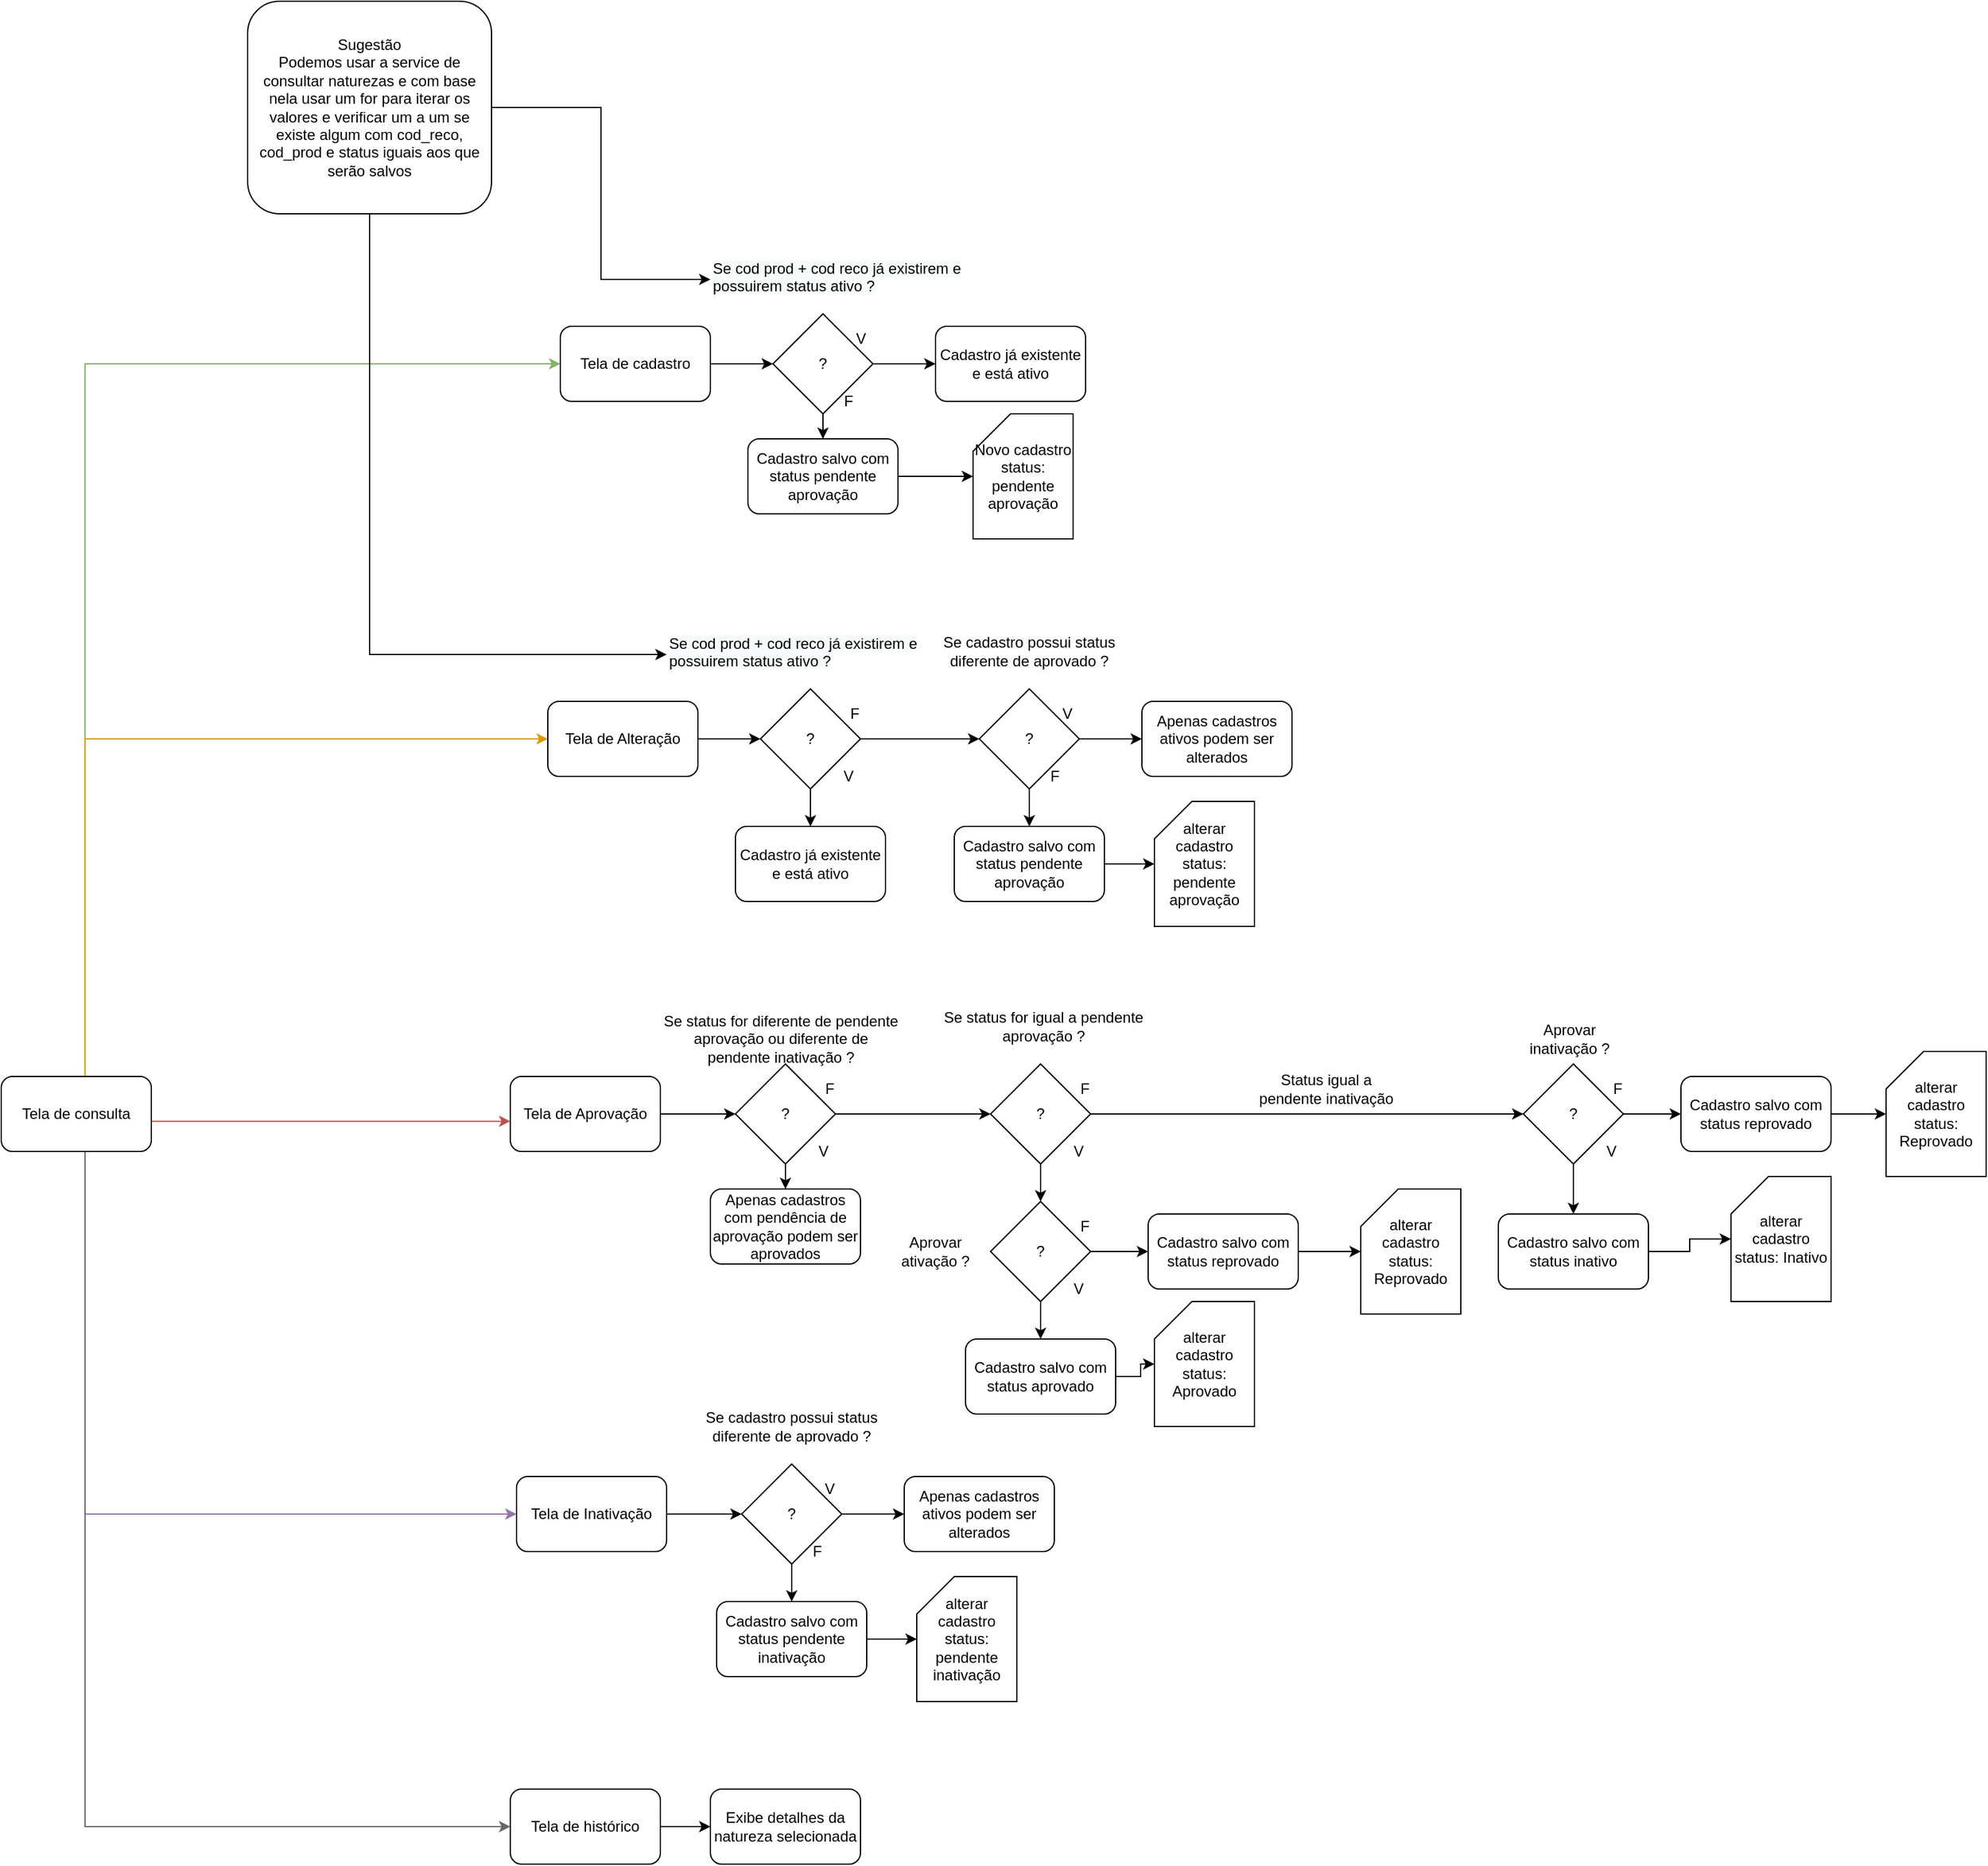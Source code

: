 <mxfile version="13.5.5" type="github"><diagram id="8pjm_fv4GGfLoKTlDFUK" name="Page-1"><mxGraphModel dx="1422" dy="1944" grid="1" gridSize="10" guides="1" tooltips="1" connect="1" arrows="1" fold="1" page="1" pageScale="1" pageWidth="827" pageHeight="1169" math="0" shadow="0"><root><mxCell id="0"/><mxCell id="1" parent="0"/><mxCell id="yQRqB7fdu-06s8Ynn3Qy-7" style="edgeStyle=orthogonalEdgeStyle;rounded=0;orthogonalLoop=1;jettySize=auto;html=1;entryX=0;entryY=0.5;entryDx=0;entryDy=0;fillColor=#d5e8d4;strokeColor=#82b366;" edge="1" parent="1" source="yQRqB7fdu-06s8Ynn3Qy-1" target="yQRqB7fdu-06s8Ynn3Qy-6"><mxGeometry relative="1" as="geometry"><Array as="points"><mxPoint x="320" y="-240"/></Array></mxGeometry></mxCell><mxCell id="yQRqB7fdu-06s8Ynn3Qy-26" style="edgeStyle=orthogonalEdgeStyle;rounded=0;orthogonalLoop=1;jettySize=auto;html=1;entryX=0;entryY=0.5;entryDx=0;entryDy=0;fillColor=#ffe6cc;strokeColor=#d79b00;" edge="1" parent="1" source="yQRqB7fdu-06s8Ynn3Qy-1" target="yQRqB7fdu-06s8Ynn3Qy-5"><mxGeometry relative="1" as="geometry"><Array as="points"><mxPoint x="320" y="60"/></Array></mxGeometry></mxCell><mxCell id="yQRqB7fdu-06s8Ynn3Qy-43" style="edgeStyle=orthogonalEdgeStyle;rounded=0;orthogonalLoop=1;jettySize=auto;html=1;entryX=0;entryY=0.597;entryDx=0;entryDy=0;entryPerimeter=0;fillColor=#f8cecc;strokeColor=#b85450;" edge="1" parent="1" source="yQRqB7fdu-06s8Ynn3Qy-1" target="yQRqB7fdu-06s8Ynn3Qy-4"><mxGeometry relative="1" as="geometry"><Array as="points"><mxPoint x="320" y="366"/></Array></mxGeometry></mxCell><mxCell id="yQRqB7fdu-06s8Ynn3Qy-89" style="edgeStyle=orthogonalEdgeStyle;rounded=0;orthogonalLoop=1;jettySize=auto;html=1;entryX=0;entryY=0.5;entryDx=0;entryDy=0;fillColor=#e1d5e7;strokeColor=#9673a6;" edge="1" parent="1" source="yQRqB7fdu-06s8Ynn3Qy-1" target="yQRqB7fdu-06s8Ynn3Qy-3"><mxGeometry relative="1" as="geometry"><Array as="points"><mxPoint x="320" y="680"/></Array></mxGeometry></mxCell><mxCell id="yQRqB7fdu-06s8Ynn3Qy-110" style="edgeStyle=orthogonalEdgeStyle;rounded=0;orthogonalLoop=1;jettySize=auto;html=1;entryX=0;entryY=0.5;entryDx=0;entryDy=0;fillColor=#f5f5f5;strokeColor=#666666;" edge="1" parent="1" source="yQRqB7fdu-06s8Ynn3Qy-1" target="yQRqB7fdu-06s8Ynn3Qy-2"><mxGeometry relative="1" as="geometry"><Array as="points"><mxPoint x="320" y="930"/></Array></mxGeometry></mxCell><mxCell id="yQRqB7fdu-06s8Ynn3Qy-1" value="Tela de consulta" style="rounded=1;whiteSpace=wrap;html=1;" vertex="1" parent="1"><mxGeometry x="253" y="330" width="120" height="60" as="geometry"/></mxCell><mxCell id="yQRqB7fdu-06s8Ynn3Qy-112" style="edgeStyle=orthogonalEdgeStyle;rounded=0;orthogonalLoop=1;jettySize=auto;html=1;" edge="1" parent="1" source="yQRqB7fdu-06s8Ynn3Qy-2" target="yQRqB7fdu-06s8Ynn3Qy-111"><mxGeometry relative="1" as="geometry"/></mxCell><mxCell id="yQRqB7fdu-06s8Ynn3Qy-2" value="Tela de histórico" style="rounded=1;whiteSpace=wrap;html=1;" vertex="1" parent="1"><mxGeometry x="660" y="900" width="120" height="60" as="geometry"/></mxCell><mxCell id="yQRqB7fdu-06s8Ynn3Qy-109" style="edgeStyle=orthogonalEdgeStyle;rounded=0;orthogonalLoop=1;jettySize=auto;html=1;entryX=0;entryY=0.5;entryDx=0;entryDy=0;" edge="1" parent="1" source="yQRqB7fdu-06s8Ynn3Qy-3" target="yQRqB7fdu-06s8Ynn3Qy-100"><mxGeometry relative="1" as="geometry"/></mxCell><mxCell id="yQRqB7fdu-06s8Ynn3Qy-3" value="Tela de Inativação" style="rounded=1;whiteSpace=wrap;html=1;" vertex="1" parent="1"><mxGeometry x="665" y="650" width="120" height="60" as="geometry"/></mxCell><mxCell id="yQRqB7fdu-06s8Ynn3Qy-47" style="edgeStyle=orthogonalEdgeStyle;rounded=0;orthogonalLoop=1;jettySize=auto;html=1;" edge="1" parent="1" source="yQRqB7fdu-06s8Ynn3Qy-4" target="yQRqB7fdu-06s8Ynn3Qy-44"><mxGeometry relative="1" as="geometry"/></mxCell><mxCell id="yQRqB7fdu-06s8Ynn3Qy-4" value="Tela de Aprovação" style="rounded=1;whiteSpace=wrap;html=1;" vertex="1" parent="1"><mxGeometry x="660" y="330" width="120" height="60" as="geometry"/></mxCell><mxCell id="yQRqB7fdu-06s8Ynn3Qy-25" style="edgeStyle=orthogonalEdgeStyle;rounded=0;orthogonalLoop=1;jettySize=auto;html=1;" edge="1" parent="1" source="yQRqB7fdu-06s8Ynn3Qy-5" target="yQRqB7fdu-06s8Ynn3Qy-20"><mxGeometry relative="1" as="geometry"/></mxCell><mxCell id="yQRqB7fdu-06s8Ynn3Qy-5" value="Tela de Alteração" style="rounded=1;whiteSpace=wrap;html=1;" vertex="1" parent="1"><mxGeometry x="690" y="30" width="120" height="60" as="geometry"/></mxCell><mxCell id="yQRqB7fdu-06s8Ynn3Qy-12" style="edgeStyle=orthogonalEdgeStyle;rounded=0;orthogonalLoop=1;jettySize=auto;html=1;" edge="1" parent="1" source="yQRqB7fdu-06s8Ynn3Qy-6" target="yQRqB7fdu-06s8Ynn3Qy-9"><mxGeometry relative="1" as="geometry"/></mxCell><mxCell id="yQRqB7fdu-06s8Ynn3Qy-6" value="Tela de cadastro" style="rounded=1;whiteSpace=wrap;html=1;" vertex="1" parent="1"><mxGeometry x="700" y="-270" width="120" height="60" as="geometry"/></mxCell><mxCell id="yQRqB7fdu-06s8Ynn3Qy-13" style="edgeStyle=orthogonalEdgeStyle;rounded=0;orthogonalLoop=1;jettySize=auto;html=1;" edge="1" parent="1" source="yQRqB7fdu-06s8Ynn3Qy-9" target="yQRqB7fdu-06s8Ynn3Qy-11"><mxGeometry relative="1" as="geometry"/></mxCell><mxCell id="yQRqB7fdu-06s8Ynn3Qy-17" style="edgeStyle=orthogonalEdgeStyle;rounded=0;orthogonalLoop=1;jettySize=auto;html=1;" edge="1" parent="1" source="yQRqB7fdu-06s8Ynn3Qy-9" target="yQRqB7fdu-06s8Ynn3Qy-16"><mxGeometry relative="1" as="geometry"/></mxCell><mxCell id="yQRqB7fdu-06s8Ynn3Qy-9" value="?" style="rhombus;whiteSpace=wrap;html=1;" vertex="1" parent="1"><mxGeometry x="870" y="-280" width="80" height="80" as="geometry"/></mxCell><mxCell id="yQRqB7fdu-06s8Ynn3Qy-10" value="&lt;span style=&quot;color: rgb(0 , 0 , 0) ; font-family: &amp;#34;helvetica&amp;#34; ; font-size: 12px ; font-style: normal ; font-weight: 400 ; letter-spacing: normal ; text-align: center ; text-indent: 0px ; text-transform: none ; word-spacing: 0px ; background-color: rgb(248 , 249 , 250) ; display: inline ; float: none&quot;&gt;Se cod prod + cod reco já existirem e possuirem status ativo ?&lt;/span&gt;" style="text;whiteSpace=wrap;html=1;" vertex="1" parent="1"><mxGeometry x="820" y="-330" width="230" height="30" as="geometry"/></mxCell><mxCell id="yQRqB7fdu-06s8Ynn3Qy-11" value="Cadastro já existente e está ativo" style="rounded=1;whiteSpace=wrap;html=1;" vertex="1" parent="1"><mxGeometry x="1000" y="-270" width="120" height="60" as="geometry"/></mxCell><mxCell id="yQRqB7fdu-06s8Ynn3Qy-14" value="V" style="text;html=1;align=center;verticalAlign=middle;resizable=0;points=[];autosize=1;" vertex="1" parent="1"><mxGeometry x="930" y="-270" width="20" height="20" as="geometry"/></mxCell><mxCell id="yQRqB7fdu-06s8Ynn3Qy-15" value="F" style="text;html=1;align=center;verticalAlign=middle;resizable=0;points=[];autosize=1;" vertex="1" parent="1"><mxGeometry x="920" y="-220" width="20" height="20" as="geometry"/></mxCell><mxCell id="yQRqB7fdu-06s8Ynn3Qy-38" style="edgeStyle=orthogonalEdgeStyle;rounded=0;orthogonalLoop=1;jettySize=auto;html=1;" edge="1" parent="1" source="yQRqB7fdu-06s8Ynn3Qy-16" target="yQRqB7fdu-06s8Ynn3Qy-37"><mxGeometry relative="1" as="geometry"/></mxCell><mxCell id="yQRqB7fdu-06s8Ynn3Qy-16" value="Cadastro salvo com status pendente aprovação" style="rounded=1;whiteSpace=wrap;html=1;" vertex="1" parent="1"><mxGeometry x="850" y="-180" width="120" height="60" as="geometry"/></mxCell><mxCell id="yQRqB7fdu-06s8Ynn3Qy-18" style="edgeStyle=orthogonalEdgeStyle;rounded=0;orthogonalLoop=1;jettySize=auto;html=1;" edge="1" parent="1" source="yQRqB7fdu-06s8Ynn3Qy-20" target="yQRqB7fdu-06s8Ynn3Qy-21"><mxGeometry relative="1" as="geometry"/></mxCell><mxCell id="yQRqB7fdu-06s8Ynn3Qy-31" style="edgeStyle=orthogonalEdgeStyle;rounded=0;orthogonalLoop=1;jettySize=auto;html=1;" edge="1" parent="1" source="yQRqB7fdu-06s8Ynn3Qy-20" target="yQRqB7fdu-06s8Ynn3Qy-28"><mxGeometry relative="1" as="geometry"/></mxCell><mxCell id="yQRqB7fdu-06s8Ynn3Qy-20" value="?" style="rhombus;whiteSpace=wrap;html=1;" vertex="1" parent="1"><mxGeometry x="860" y="20" width="80" height="80" as="geometry"/></mxCell><mxCell id="yQRqB7fdu-06s8Ynn3Qy-21" value="Cadastro já existente e está ativo" style="rounded=1;whiteSpace=wrap;html=1;" vertex="1" parent="1"><mxGeometry x="840" y="130" width="120" height="60" as="geometry"/></mxCell><mxCell id="yQRqB7fdu-06s8Ynn3Qy-22" value="V" style="text;html=1;align=center;verticalAlign=middle;resizable=0;points=[];autosize=1;" vertex="1" parent="1"><mxGeometry x="920" y="80" width="20" height="20" as="geometry"/></mxCell><mxCell id="yQRqB7fdu-06s8Ynn3Qy-23" value="F" style="text;html=1;align=center;verticalAlign=middle;resizable=0;points=[];autosize=1;" vertex="1" parent="1"><mxGeometry x="925" y="30" width="20" height="20" as="geometry"/></mxCell><mxCell id="yQRqB7fdu-06s8Ynn3Qy-27" value="&lt;span style=&quot;color: rgb(0 , 0 , 0) ; font-family: &amp;#34;helvetica&amp;#34; ; font-size: 12px ; font-style: normal ; font-weight: 400 ; letter-spacing: normal ; text-align: center ; text-indent: 0px ; text-transform: none ; word-spacing: 0px ; background-color: rgb(248 , 249 , 250) ; display: inline ; float: none&quot;&gt;Se cod prod + cod reco já existirem e possuirem status ativo ?&lt;/span&gt;" style="text;whiteSpace=wrap;html=1;" vertex="1" parent="1"><mxGeometry x="785" y="-30" width="230" height="30" as="geometry"/></mxCell><mxCell id="yQRqB7fdu-06s8Ynn3Qy-35" style="edgeStyle=orthogonalEdgeStyle;rounded=0;orthogonalLoop=1;jettySize=auto;html=1;" edge="1" parent="1" source="yQRqB7fdu-06s8Ynn3Qy-28" target="yQRqB7fdu-06s8Ynn3Qy-34"><mxGeometry relative="1" as="geometry"/></mxCell><mxCell id="yQRqB7fdu-06s8Ynn3Qy-39" style="edgeStyle=orthogonalEdgeStyle;rounded=0;orthogonalLoop=1;jettySize=auto;html=1;" edge="1" parent="1" source="yQRqB7fdu-06s8Ynn3Qy-28"><mxGeometry relative="1" as="geometry"><mxPoint x="1075" y="130" as="targetPoint"/></mxGeometry></mxCell><mxCell id="yQRqB7fdu-06s8Ynn3Qy-28" value="?" style="rhombus;whiteSpace=wrap;html=1;" vertex="1" parent="1"><mxGeometry x="1035" y="20" width="80" height="80" as="geometry"/></mxCell><mxCell id="yQRqB7fdu-06s8Ynn3Qy-29" value="V" style="text;html=1;align=center;verticalAlign=middle;resizable=0;points=[];autosize=1;" vertex="1" parent="1"><mxGeometry x="1095" y="30" width="20" height="20" as="geometry"/></mxCell><mxCell id="yQRqB7fdu-06s8Ynn3Qy-30" value="F" style="text;html=1;align=center;verticalAlign=middle;resizable=0;points=[];autosize=1;" vertex="1" parent="1"><mxGeometry x="1085" y="80" width="20" height="20" as="geometry"/></mxCell><mxCell id="yQRqB7fdu-06s8Ynn3Qy-33" value="&lt;span&gt;Se cadastro possui status diferente de aprovado ?&lt;/span&gt;" style="text;html=1;strokeColor=none;fillColor=none;align=center;verticalAlign=middle;whiteSpace=wrap;rounded=0;" vertex="1" parent="1"><mxGeometry x="1000" y="-20" width="150" height="20" as="geometry"/></mxCell><mxCell id="yQRqB7fdu-06s8Ynn3Qy-34" value="Apenas cadastros ativos podem ser alterados" style="rounded=1;whiteSpace=wrap;html=1;" vertex="1" parent="1"><mxGeometry x="1165" y="30" width="120" height="60" as="geometry"/></mxCell><mxCell id="yQRqB7fdu-06s8Ynn3Qy-37" value="Novo cadastro&lt;br&gt;status: pendente aprovação" style="shape=card;whiteSpace=wrap;html=1;" vertex="1" parent="1"><mxGeometry x="1030" y="-200" width="80" height="100" as="geometry"/></mxCell><mxCell id="yQRqB7fdu-06s8Ynn3Qy-42" style="edgeStyle=orthogonalEdgeStyle;rounded=0;orthogonalLoop=1;jettySize=auto;html=1;" edge="1" parent="1" source="yQRqB7fdu-06s8Ynn3Qy-40" target="yQRqB7fdu-06s8Ynn3Qy-41"><mxGeometry relative="1" as="geometry"/></mxCell><mxCell id="yQRqB7fdu-06s8Ynn3Qy-40" value="Cadastro salvo com status pendente aprovação" style="rounded=1;whiteSpace=wrap;html=1;" vertex="1" parent="1"><mxGeometry x="1015" y="130" width="120" height="60" as="geometry"/></mxCell><mxCell id="yQRqB7fdu-06s8Ynn3Qy-41" value="alterar cadastro&lt;br&gt;status: pendente aprovação" style="shape=card;whiteSpace=wrap;html=1;" vertex="1" parent="1"><mxGeometry x="1175" y="110" width="80" height="100" as="geometry"/></mxCell><mxCell id="yQRqB7fdu-06s8Ynn3Qy-50" style="edgeStyle=orthogonalEdgeStyle;rounded=0;orthogonalLoop=1;jettySize=auto;html=1;" edge="1" parent="1" source="yQRqB7fdu-06s8Ynn3Qy-44" target="yQRqB7fdu-06s8Ynn3Qy-49"><mxGeometry relative="1" as="geometry"/></mxCell><mxCell id="yQRqB7fdu-06s8Ynn3Qy-56" style="edgeStyle=orthogonalEdgeStyle;rounded=0;orthogonalLoop=1;jettySize=auto;html=1;" edge="1" parent="1" source="yQRqB7fdu-06s8Ynn3Qy-44" target="yQRqB7fdu-06s8Ynn3Qy-53"><mxGeometry relative="1" as="geometry"/></mxCell><mxCell id="yQRqB7fdu-06s8Ynn3Qy-44" value="?" style="rhombus;whiteSpace=wrap;html=1;" vertex="1" parent="1"><mxGeometry x="840" y="320" width="80" height="80" as="geometry"/></mxCell><mxCell id="yQRqB7fdu-06s8Ynn3Qy-45" value="V" style="text;html=1;align=center;verticalAlign=middle;resizable=0;points=[];autosize=1;" vertex="1" parent="1"><mxGeometry x="900" y="380" width="20" height="20" as="geometry"/></mxCell><mxCell id="yQRqB7fdu-06s8Ynn3Qy-46" value="F" style="text;html=1;align=center;verticalAlign=middle;resizable=0;points=[];autosize=1;" vertex="1" parent="1"><mxGeometry x="905" y="330" width="20" height="20" as="geometry"/></mxCell><mxCell id="yQRqB7fdu-06s8Ynn3Qy-48" value="Se status for diferente de pendente aprovação ou diferente de pendente inativação ?" style="text;html=1;strokeColor=none;fillColor=none;align=center;verticalAlign=middle;whiteSpace=wrap;rounded=0;" vertex="1" parent="1"><mxGeometry x="780" y="290" width="193" height="20" as="geometry"/></mxCell><mxCell id="yQRqB7fdu-06s8Ynn3Qy-49" value="Apenas cadastros com pendência de aprovação podem ser aprovados" style="rounded=1;whiteSpace=wrap;html=1;" vertex="1" parent="1"><mxGeometry x="820" y="420" width="120" height="60" as="geometry"/></mxCell><mxCell id="yQRqB7fdu-06s8Ynn3Qy-66" style="edgeStyle=orthogonalEdgeStyle;rounded=0;orthogonalLoop=1;jettySize=auto;html=1;" edge="1" parent="1" source="yQRqB7fdu-06s8Ynn3Qy-53" target="yQRqB7fdu-06s8Ynn3Qy-63"><mxGeometry relative="1" as="geometry"/></mxCell><mxCell id="yQRqB7fdu-06s8Ynn3Qy-78" style="edgeStyle=orthogonalEdgeStyle;rounded=0;orthogonalLoop=1;jettySize=auto;html=1;" edge="1" parent="1" source="yQRqB7fdu-06s8Ynn3Qy-53" target="yQRqB7fdu-06s8Ynn3Qy-74"><mxGeometry relative="1" as="geometry"/></mxCell><mxCell id="yQRqB7fdu-06s8Ynn3Qy-53" value="?" style="rhombus;whiteSpace=wrap;html=1;" vertex="1" parent="1"><mxGeometry x="1044" y="320" width="80" height="80" as="geometry"/></mxCell><mxCell id="yQRqB7fdu-06s8Ynn3Qy-54" value="V" style="text;html=1;align=center;verticalAlign=middle;resizable=0;points=[];autosize=1;" vertex="1" parent="1"><mxGeometry x="1104" y="380" width="20" height="20" as="geometry"/></mxCell><mxCell id="yQRqB7fdu-06s8Ynn3Qy-55" value="F" style="text;html=1;align=center;verticalAlign=middle;resizable=0;points=[];autosize=1;" vertex="1" parent="1"><mxGeometry x="1109" y="330" width="20" height="20" as="geometry"/></mxCell><mxCell id="yQRqB7fdu-06s8Ynn3Qy-57" value="Se status for igual a pendente aprovação ?" style="text;html=1;strokeColor=none;fillColor=none;align=center;verticalAlign=middle;whiteSpace=wrap;rounded=0;" vertex="1" parent="1"><mxGeometry x="990" y="280" width="193" height="20" as="geometry"/></mxCell><mxCell id="yQRqB7fdu-06s8Ynn3Qy-88" style="edgeStyle=orthogonalEdgeStyle;rounded=0;orthogonalLoop=1;jettySize=auto;html=1;" edge="1" parent="1" source="yQRqB7fdu-06s8Ynn3Qy-62" target="yQRqB7fdu-06s8Ynn3Qy-87"><mxGeometry relative="1" as="geometry"/></mxCell><mxCell id="yQRqB7fdu-06s8Ynn3Qy-62" value="Cadastro salvo com status aprovado" style="rounded=1;whiteSpace=wrap;html=1;" vertex="1" parent="1"><mxGeometry x="1024" y="540" width="120" height="60" as="geometry"/></mxCell><mxCell id="yQRqB7fdu-06s8Ynn3Qy-68" style="edgeStyle=orthogonalEdgeStyle;rounded=0;orthogonalLoop=1;jettySize=auto;html=1;" edge="1" parent="1" source="yQRqB7fdu-06s8Ynn3Qy-63" target="yQRqB7fdu-06s8Ynn3Qy-62"><mxGeometry relative="1" as="geometry"/></mxCell><mxCell id="yQRqB7fdu-06s8Ynn3Qy-70" style="edgeStyle=orthogonalEdgeStyle;rounded=0;orthogonalLoop=1;jettySize=auto;html=1;" edge="1" parent="1" source="yQRqB7fdu-06s8Ynn3Qy-63" target="yQRqB7fdu-06s8Ynn3Qy-69"><mxGeometry relative="1" as="geometry"/></mxCell><mxCell id="yQRqB7fdu-06s8Ynn3Qy-63" value="?" style="rhombus;whiteSpace=wrap;html=1;" vertex="1" parent="1"><mxGeometry x="1044" y="430" width="80" height="80" as="geometry"/></mxCell><mxCell id="yQRqB7fdu-06s8Ynn3Qy-64" value="V" style="text;html=1;align=center;verticalAlign=middle;resizable=0;points=[];autosize=1;" vertex="1" parent="1"><mxGeometry x="1104" y="490" width="20" height="20" as="geometry"/></mxCell><mxCell id="yQRqB7fdu-06s8Ynn3Qy-65" value="F" style="text;html=1;align=center;verticalAlign=middle;resizable=0;points=[];autosize=1;" vertex="1" parent="1"><mxGeometry x="1109" y="440" width="20" height="20" as="geometry"/></mxCell><mxCell id="yQRqB7fdu-06s8Ynn3Qy-67" value="Aprovar ativação ?" style="text;html=1;strokeColor=none;fillColor=none;align=center;verticalAlign=middle;whiteSpace=wrap;rounded=0;" vertex="1" parent="1"><mxGeometry x="960" y="460" width="80" height="20" as="geometry"/></mxCell><mxCell id="yQRqB7fdu-06s8Ynn3Qy-86" style="edgeStyle=orthogonalEdgeStyle;rounded=0;orthogonalLoop=1;jettySize=auto;html=1;" edge="1" parent="1" source="yQRqB7fdu-06s8Ynn3Qy-69" target="yQRqB7fdu-06s8Ynn3Qy-85"><mxGeometry relative="1" as="geometry"/></mxCell><mxCell id="yQRqB7fdu-06s8Ynn3Qy-69" value="Cadastro salvo com status reprovado" style="rounded=1;whiteSpace=wrap;html=1;" vertex="1" parent="1"><mxGeometry x="1170" y="440" width="120" height="60" as="geometry"/></mxCell><mxCell id="yQRqB7fdu-06s8Ynn3Qy-84" style="edgeStyle=orthogonalEdgeStyle;rounded=0;orthogonalLoop=1;jettySize=auto;html=1;" edge="1" parent="1" source="yQRqB7fdu-06s8Ynn3Qy-71" target="yQRqB7fdu-06s8Ynn3Qy-83"><mxGeometry relative="1" as="geometry"/></mxCell><mxCell id="yQRqB7fdu-06s8Ynn3Qy-71" value="Cadastro salvo com status inativo" style="rounded=1;whiteSpace=wrap;html=1;" vertex="1" parent="1"><mxGeometry x="1450" y="440" width="120" height="60" as="geometry"/></mxCell><mxCell id="yQRqB7fdu-06s8Ynn3Qy-72" style="edgeStyle=orthogonalEdgeStyle;rounded=0;orthogonalLoop=1;jettySize=auto;html=1;" edge="1" parent="1" source="yQRqB7fdu-06s8Ynn3Qy-74" target="yQRqB7fdu-06s8Ynn3Qy-71"><mxGeometry relative="1" as="geometry"/></mxCell><mxCell id="yQRqB7fdu-06s8Ynn3Qy-73" style="edgeStyle=orthogonalEdgeStyle;rounded=0;orthogonalLoop=1;jettySize=auto;html=1;" edge="1" parent="1" source="yQRqB7fdu-06s8Ynn3Qy-74" target="yQRqB7fdu-06s8Ynn3Qy-77"><mxGeometry relative="1" as="geometry"/></mxCell><mxCell id="yQRqB7fdu-06s8Ynn3Qy-74" value="?" style="rhombus;whiteSpace=wrap;html=1;" vertex="1" parent="1"><mxGeometry x="1470" y="320" width="80" height="80" as="geometry"/></mxCell><mxCell id="yQRqB7fdu-06s8Ynn3Qy-75" value="V" style="text;html=1;align=center;verticalAlign=middle;resizable=0;points=[];autosize=1;" vertex="1" parent="1"><mxGeometry x="1530" y="380" width="20" height="20" as="geometry"/></mxCell><mxCell id="yQRqB7fdu-06s8Ynn3Qy-76" value="F" style="text;html=1;align=center;verticalAlign=middle;resizable=0;points=[];autosize=1;" vertex="1" parent="1"><mxGeometry x="1535" y="330" width="20" height="20" as="geometry"/></mxCell><mxCell id="yQRqB7fdu-06s8Ynn3Qy-82" style="edgeStyle=orthogonalEdgeStyle;rounded=0;orthogonalLoop=1;jettySize=auto;html=1;" edge="1" parent="1" source="yQRqB7fdu-06s8Ynn3Qy-77" target="yQRqB7fdu-06s8Ynn3Qy-81"><mxGeometry relative="1" as="geometry"/></mxCell><mxCell id="yQRqB7fdu-06s8Ynn3Qy-77" value="Cadastro salvo com status reprovado" style="rounded=1;whiteSpace=wrap;html=1;" vertex="1" parent="1"><mxGeometry x="1596" y="330" width="120" height="60" as="geometry"/></mxCell><mxCell id="yQRqB7fdu-06s8Ynn3Qy-79" value="Status igual a pendente inativação" style="text;html=1;strokeColor=none;fillColor=none;align=center;verticalAlign=middle;whiteSpace=wrap;rounded=0;" vertex="1" parent="1"><mxGeometry x="1255" y="330" width="115" height="20" as="geometry"/></mxCell><mxCell id="yQRqB7fdu-06s8Ynn3Qy-80" value="Aprovar inativação ?" style="text;html=1;strokeColor=none;fillColor=none;align=center;verticalAlign=middle;whiteSpace=wrap;rounded=0;" vertex="1" parent="1"><mxGeometry x="1462.5" y="290" width="87.5" height="20" as="geometry"/></mxCell><mxCell id="yQRqB7fdu-06s8Ynn3Qy-81" value="alterar cadastro&lt;br&gt;status: Reprovado" style="shape=card;whiteSpace=wrap;html=1;" vertex="1" parent="1"><mxGeometry x="1760" y="310" width="80" height="100" as="geometry"/></mxCell><mxCell id="yQRqB7fdu-06s8Ynn3Qy-83" value="alterar cadastro&lt;br&gt;status: Inativo" style="shape=card;whiteSpace=wrap;html=1;" vertex="1" parent="1"><mxGeometry x="1636" y="410" width="80" height="100" as="geometry"/></mxCell><mxCell id="yQRqB7fdu-06s8Ynn3Qy-85" value="alterar cadastro&lt;br&gt;status: Reprovado" style="shape=card;whiteSpace=wrap;html=1;" vertex="1" parent="1"><mxGeometry x="1340" y="420" width="80" height="100" as="geometry"/></mxCell><mxCell id="yQRqB7fdu-06s8Ynn3Qy-87" value="alterar cadastro&lt;br&gt;status: Aprovado" style="shape=card;whiteSpace=wrap;html=1;" vertex="1" parent="1"><mxGeometry x="1175" y="510" width="80" height="100" as="geometry"/></mxCell><mxCell id="yQRqB7fdu-06s8Ynn3Qy-98" style="edgeStyle=orthogonalEdgeStyle;rounded=0;orthogonalLoop=1;jettySize=auto;html=1;" edge="1" parent="1" source="yQRqB7fdu-06s8Ynn3Qy-100" target="yQRqB7fdu-06s8Ynn3Qy-104"><mxGeometry relative="1" as="geometry"/></mxCell><mxCell id="yQRqB7fdu-06s8Ynn3Qy-99" style="edgeStyle=orthogonalEdgeStyle;rounded=0;orthogonalLoop=1;jettySize=auto;html=1;" edge="1" parent="1" source="yQRqB7fdu-06s8Ynn3Qy-100"><mxGeometry relative="1" as="geometry"><mxPoint x="885.0" y="750" as="targetPoint"/></mxGeometry></mxCell><mxCell id="yQRqB7fdu-06s8Ynn3Qy-100" value="?" style="rhombus;whiteSpace=wrap;html=1;" vertex="1" parent="1"><mxGeometry x="845" y="640" width="80" height="80" as="geometry"/></mxCell><mxCell id="yQRqB7fdu-06s8Ynn3Qy-101" value="V" style="text;html=1;align=center;verticalAlign=middle;resizable=0;points=[];autosize=1;" vertex="1" parent="1"><mxGeometry x="905" y="650" width="20" height="20" as="geometry"/></mxCell><mxCell id="yQRqB7fdu-06s8Ynn3Qy-102" value="F" style="text;html=1;align=center;verticalAlign=middle;resizable=0;points=[];autosize=1;" vertex="1" parent="1"><mxGeometry x="895" y="700" width="20" height="20" as="geometry"/></mxCell><mxCell id="yQRqB7fdu-06s8Ynn3Qy-103" value="&lt;span&gt;Se cadastro possui status diferente de aprovado ?&lt;/span&gt;" style="text;html=1;strokeColor=none;fillColor=none;align=center;verticalAlign=middle;whiteSpace=wrap;rounded=0;" vertex="1" parent="1"><mxGeometry x="810" y="600" width="150" height="20" as="geometry"/></mxCell><mxCell id="yQRqB7fdu-06s8Ynn3Qy-104" value="Apenas cadastros ativos podem ser alterados" style="rounded=1;whiteSpace=wrap;html=1;" vertex="1" parent="1"><mxGeometry x="975" y="650" width="120" height="60" as="geometry"/></mxCell><mxCell id="yQRqB7fdu-06s8Ynn3Qy-105" style="edgeStyle=orthogonalEdgeStyle;rounded=0;orthogonalLoop=1;jettySize=auto;html=1;" edge="1" parent="1" source="yQRqB7fdu-06s8Ynn3Qy-106" target="yQRqB7fdu-06s8Ynn3Qy-107"><mxGeometry relative="1" as="geometry"/></mxCell><mxCell id="yQRqB7fdu-06s8Ynn3Qy-106" value="Cadastro salvo com status pendente inativação" style="rounded=1;whiteSpace=wrap;html=1;" vertex="1" parent="1"><mxGeometry x="825" y="750" width="120" height="60" as="geometry"/></mxCell><mxCell id="yQRqB7fdu-06s8Ynn3Qy-107" value="alterar cadastro&lt;br&gt;status: pendente inativação" style="shape=card;whiteSpace=wrap;html=1;" vertex="1" parent="1"><mxGeometry x="985" y="730" width="80" height="100" as="geometry"/></mxCell><mxCell id="yQRqB7fdu-06s8Ynn3Qy-111" value="Exibe detalhes da natureza selecionada" style="rounded=1;whiteSpace=wrap;html=1;" vertex="1" parent="1"><mxGeometry x="820" y="900" width="120" height="60" as="geometry"/></mxCell><mxCell id="yQRqB7fdu-06s8Ynn3Qy-114" style="edgeStyle=orthogonalEdgeStyle;rounded=0;orthogonalLoop=1;jettySize=auto;html=1;entryX=0;entryY=0.75;entryDx=0;entryDy=0;" edge="1" parent="1" source="yQRqB7fdu-06s8Ynn3Qy-113" target="yQRqB7fdu-06s8Ynn3Qy-10"><mxGeometry relative="1" as="geometry"/></mxCell><mxCell id="yQRqB7fdu-06s8Ynn3Qy-115" style="edgeStyle=orthogonalEdgeStyle;rounded=0;orthogonalLoop=1;jettySize=auto;html=1;entryX=0;entryY=0.75;entryDx=0;entryDy=0;" edge="1" parent="1" source="yQRqB7fdu-06s8Ynn3Qy-113" target="yQRqB7fdu-06s8Ynn3Qy-27"><mxGeometry relative="1" as="geometry"><Array as="points"><mxPoint x="548" y="-7"/></Array></mxGeometry></mxCell><mxCell id="yQRqB7fdu-06s8Ynn3Qy-113" value="Sugestão&lt;br&gt;Podemos usar a service de consultar naturezas e com base nela usar um for para iterar os valores e verificar um a um se existe algum com cod_reco, cod_prod e status iguais aos que serão salvos" style="rounded=1;whiteSpace=wrap;html=1;" vertex="1" parent="1"><mxGeometry x="450" y="-530" width="195" height="170" as="geometry"/></mxCell></root></mxGraphModel></diagram></mxfile>